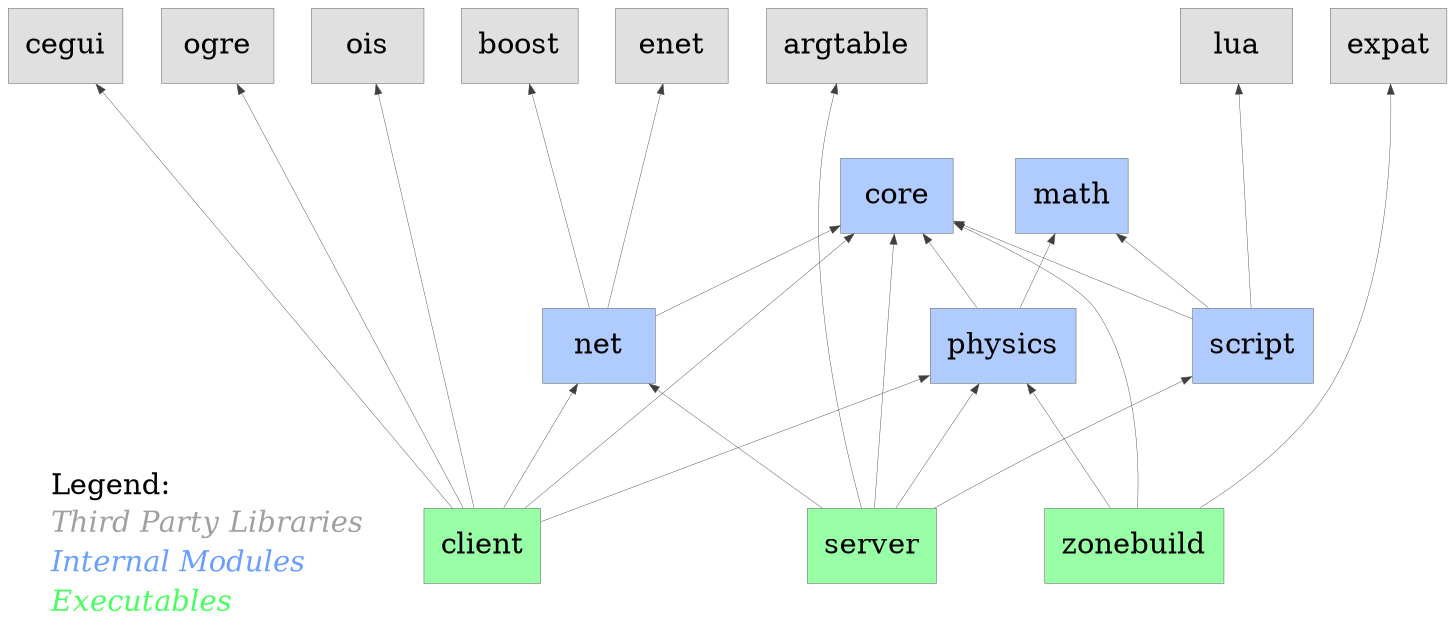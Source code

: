 digraph {
    rankdir="BT";

    subgraph {
        label = "Legend";
        legend [
            shape="none";
            //margin=0.1;
            label=<

                <table border="0" cellpadding="2" cellspacing="0" cellborder="0">
                    <tr><td align="left">Legend:</td></tr>
                    <tr><td align="left"><font color="#a0a0a0"><i>Third Party Libraries</i></font></td></tr>
                    <tr><td align="left"><font color="#6b9fff"><i>Internal Modules</i></font></td></tr>
                    <tr><td align="left"><font color="#47ff60"><i>Executables</i></font></td></tr>
                </table>

            >;
        ];
    }


    subgraph {

        //rankdir="BT";


        node [
            shape="box";
            style="filled";
            color="#3f3f3f";
            penwidth=0.2;
        ];

        edge [
            arrowsize=0.5;
            color="#3f3f3f";
            penwidth=0.2;
        ];

        {
            rank=min;
            node [fillcolor="#99ffa7"];
            client;
            server;
            zonebuild;
        }

        {
            node [fillcolor="#b0ccff"];
            core;
            math;
            net;
            physics;
            script;
        }

        {
            rank=sink;
            node [fillcolor="#e0e0e0"];
            argtable;
            boost;
            cegui;
            enet;
            expat;
            lua;
            ogre;
            ois;
        }

        // Internal dependencies
        net -> core;
        physics -> core;
        physics -> math;
        script -> core;
        script -> math;
        client -> core;
        client -> net;
        client -> physics;
        server -> core;
        server -> net;
        server -> physics;
        server -> script;
        zonebuild -> core;
        zonebuild -> physics;

        // External dependencies
        net -> boost;
        net -> enet;
        script -> lua;
        client -> cegui;
        client -> ogre;
        client -> ois;
        server -> argtable;
        zonebuild -> expat;
    }
}
